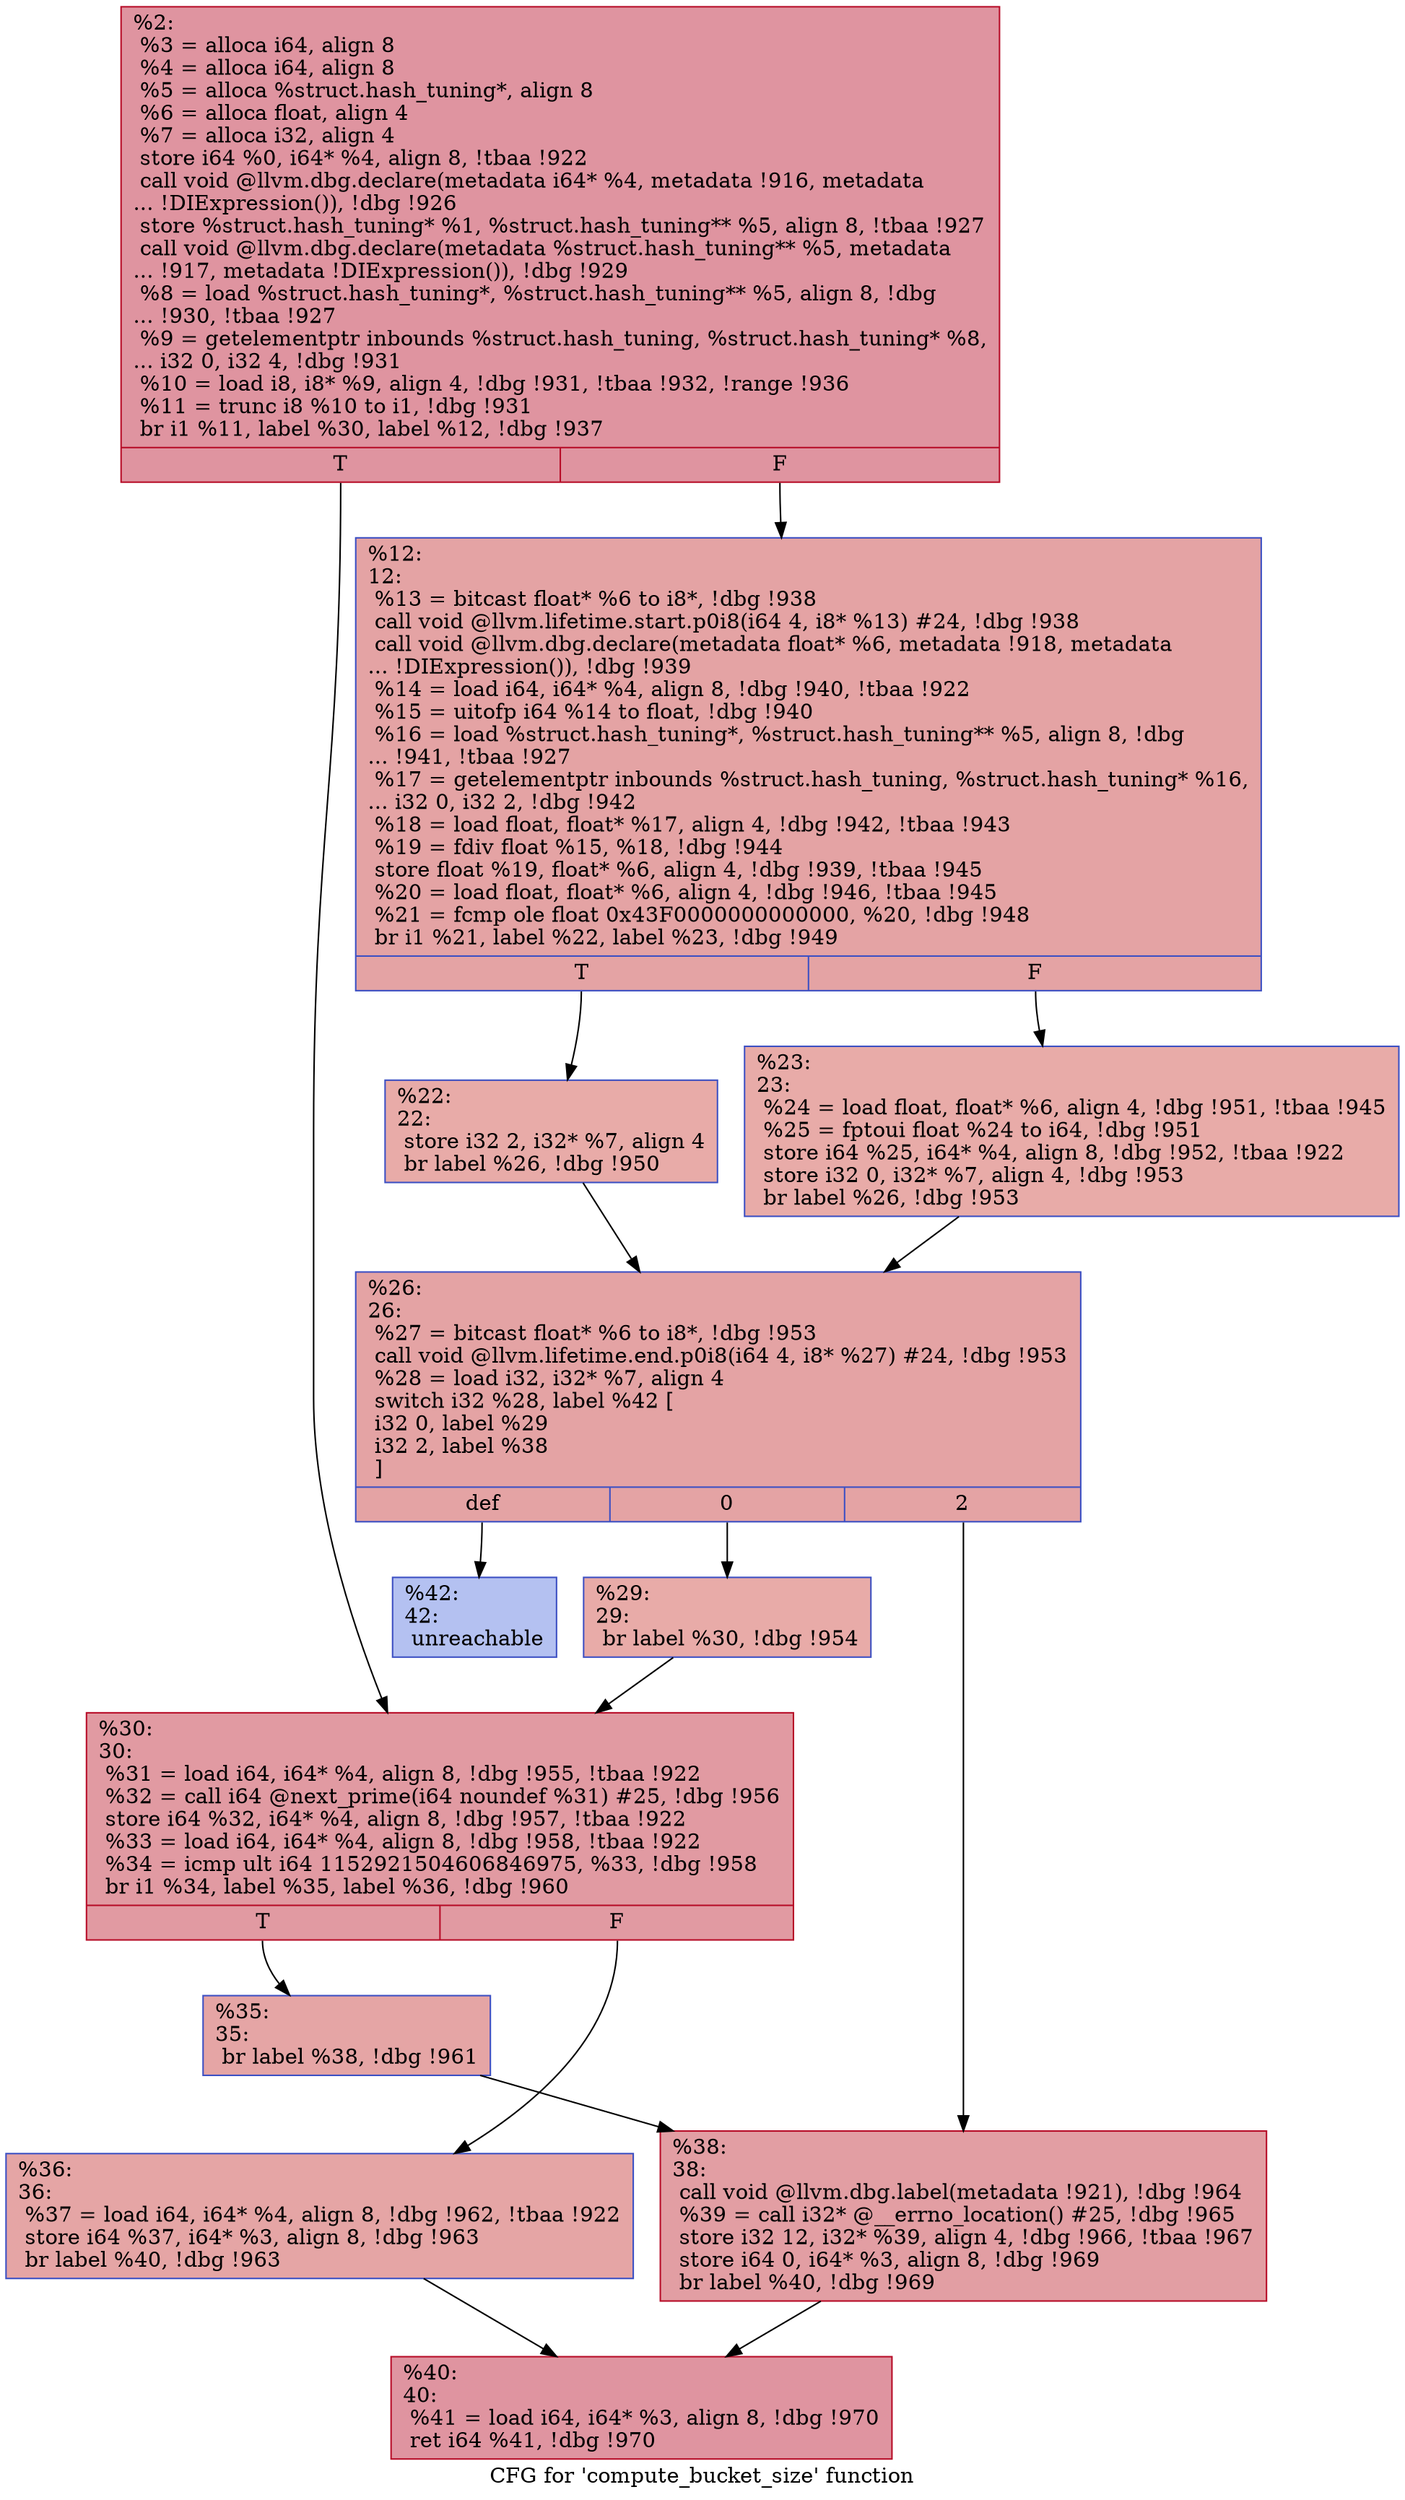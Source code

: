 digraph "CFG for 'compute_bucket_size' function" {
	label="CFG for 'compute_bucket_size' function";

	Node0xbbbb10 [shape=record,color="#b70d28ff", style=filled, fillcolor="#b70d2870",label="{%2:\l  %3 = alloca i64, align 8\l  %4 = alloca i64, align 8\l  %5 = alloca %struct.hash_tuning*, align 8\l  %6 = alloca float, align 4\l  %7 = alloca i32, align 4\l  store i64 %0, i64* %4, align 8, !tbaa !922\l  call void @llvm.dbg.declare(metadata i64* %4, metadata !916, metadata\l... !DIExpression()), !dbg !926\l  store %struct.hash_tuning* %1, %struct.hash_tuning** %5, align 8, !tbaa !927\l  call void @llvm.dbg.declare(metadata %struct.hash_tuning** %5, metadata\l... !917, metadata !DIExpression()), !dbg !929\l  %8 = load %struct.hash_tuning*, %struct.hash_tuning** %5, align 8, !dbg\l... !930, !tbaa !927\l  %9 = getelementptr inbounds %struct.hash_tuning, %struct.hash_tuning* %8,\l... i32 0, i32 4, !dbg !931\l  %10 = load i8, i8* %9, align 4, !dbg !931, !tbaa !932, !range !936\l  %11 = trunc i8 %10 to i1, !dbg !931\l  br i1 %11, label %30, label %12, !dbg !937\l|{<s0>T|<s1>F}}"];
	Node0xbbbb10:s0 -> Node0xcc9d50;
	Node0xbbbb10:s1 -> Node0xcc9bc0;
	Node0xcc9bc0 [shape=record,color="#3d50c3ff", style=filled, fillcolor="#c32e3170",label="{%12:\l12:                                               \l  %13 = bitcast float* %6 to i8*, !dbg !938\l  call void @llvm.lifetime.start.p0i8(i64 4, i8* %13) #24, !dbg !938\l  call void @llvm.dbg.declare(metadata float* %6, metadata !918, metadata\l... !DIExpression()), !dbg !939\l  %14 = load i64, i64* %4, align 8, !dbg !940, !tbaa !922\l  %15 = uitofp i64 %14 to float, !dbg !940\l  %16 = load %struct.hash_tuning*, %struct.hash_tuning** %5, align 8, !dbg\l... !941, !tbaa !927\l  %17 = getelementptr inbounds %struct.hash_tuning, %struct.hash_tuning* %16,\l... i32 0, i32 2, !dbg !942\l  %18 = load float, float* %17, align 4, !dbg !942, !tbaa !943\l  %19 = fdiv float %15, %18, !dbg !944\l  store float %19, float* %6, align 4, !dbg !939, !tbaa !945\l  %20 = load float, float* %6, align 4, !dbg !946, !tbaa !945\l  %21 = fcmp ole float 0x43F0000000000000, %20, !dbg !948\l  br i1 %21, label %22, label %23, !dbg !949\l|{<s0>T|<s1>F}}"];
	Node0xcc9bc0:s0 -> Node0xcc9c10;
	Node0xcc9bc0:s1 -> Node0xcc9c60;
	Node0xcc9c10 [shape=record,color="#3d50c3ff", style=filled, fillcolor="#cc403a70",label="{%22:\l22:                                               \l  store i32 2, i32* %7, align 4\l  br label %26, !dbg !950\l}"];
	Node0xcc9c10 -> Node0xcc9cb0;
	Node0xcc9c60 [shape=record,color="#3d50c3ff", style=filled, fillcolor="#cc403a70",label="{%23:\l23:                                               \l  %24 = load float, float* %6, align 4, !dbg !951, !tbaa !945\l  %25 = fptoui float %24 to i64, !dbg !951\l  store i64 %25, i64* %4, align 8, !dbg !952, !tbaa !922\l  store i32 0, i32* %7, align 4, !dbg !953\l  br label %26, !dbg !953\l}"];
	Node0xcc9c60 -> Node0xcc9cb0;
	Node0xcc9cb0 [shape=record,color="#3d50c3ff", style=filled, fillcolor="#c32e3170",label="{%26:\l26:                                               \l  %27 = bitcast float* %6 to i8*, !dbg !953\l  call void @llvm.lifetime.end.p0i8(i64 4, i8* %27) #24, !dbg !953\l  %28 = load i32, i32* %7, align 4\l  switch i32 %28, label %42 [\l    i32 0, label %29\l    i32 2, label %38\l  ]\l|{<s0>def|<s1>0|<s2>2}}"];
	Node0xcc9cb0:s0 -> Node0xcc9ee0;
	Node0xcc9cb0:s1 -> Node0xcc9d00;
	Node0xcc9cb0:s2 -> Node0xcc9e40;
	Node0xcc9d00 [shape=record,color="#3d50c3ff", style=filled, fillcolor="#cc403a70",label="{%29:\l29:                                               \l  br label %30, !dbg !954\l}"];
	Node0xcc9d00 -> Node0xcc9d50;
	Node0xcc9d50 [shape=record,color="#b70d28ff", style=filled, fillcolor="#bb1b2c70",label="{%30:\l30:                                               \l  %31 = load i64, i64* %4, align 8, !dbg !955, !tbaa !922\l  %32 = call i64 @next_prime(i64 noundef %31) #25, !dbg !956\l  store i64 %32, i64* %4, align 8, !dbg !957, !tbaa !922\l  %33 = load i64, i64* %4, align 8, !dbg !958, !tbaa !922\l  %34 = icmp ult i64 1152921504606846975, %33, !dbg !958\l  br i1 %34, label %35, label %36, !dbg !960\l|{<s0>T|<s1>F}}"];
	Node0xcc9d50:s0 -> Node0xcc9da0;
	Node0xcc9d50:s1 -> Node0xcc9df0;
	Node0xcc9da0 [shape=record,color="#3d50c3ff", style=filled, fillcolor="#c5333470",label="{%35:\l35:                                               \l  br label %38, !dbg !961\l}"];
	Node0xcc9da0 -> Node0xcc9e40;
	Node0xcc9df0 [shape=record,color="#3d50c3ff", style=filled, fillcolor="#c5333470",label="{%36:\l36:                                               \l  %37 = load i64, i64* %4, align 8, !dbg !962, !tbaa !922\l  store i64 %37, i64* %3, align 8, !dbg !963\l  br label %40, !dbg !963\l}"];
	Node0xcc9df0 -> Node0xcc9e90;
	Node0xcc9e40 [shape=record,color="#b70d28ff", style=filled, fillcolor="#be242e70",label="{%38:\l38:                                               \l  call void @llvm.dbg.label(metadata !921), !dbg !964\l  %39 = call i32* @__errno_location() #25, !dbg !965\l  store i32 12, i32* %39, align 4, !dbg !966, !tbaa !967\l  store i64 0, i64* %3, align 8, !dbg !969\l  br label %40, !dbg !969\l}"];
	Node0xcc9e40 -> Node0xcc9e90;
	Node0xcc9e90 [shape=record,color="#b70d28ff", style=filled, fillcolor="#b70d2870",label="{%40:\l40:                                               \l  %41 = load i64, i64* %3, align 8, !dbg !970\l  ret i64 %41, !dbg !970\l}"];
	Node0xcc9ee0 [shape=record,color="#3d50c3ff", style=filled, fillcolor="#5572df70",label="{%42:\l42:                                               \l  unreachable\l}"];
}
